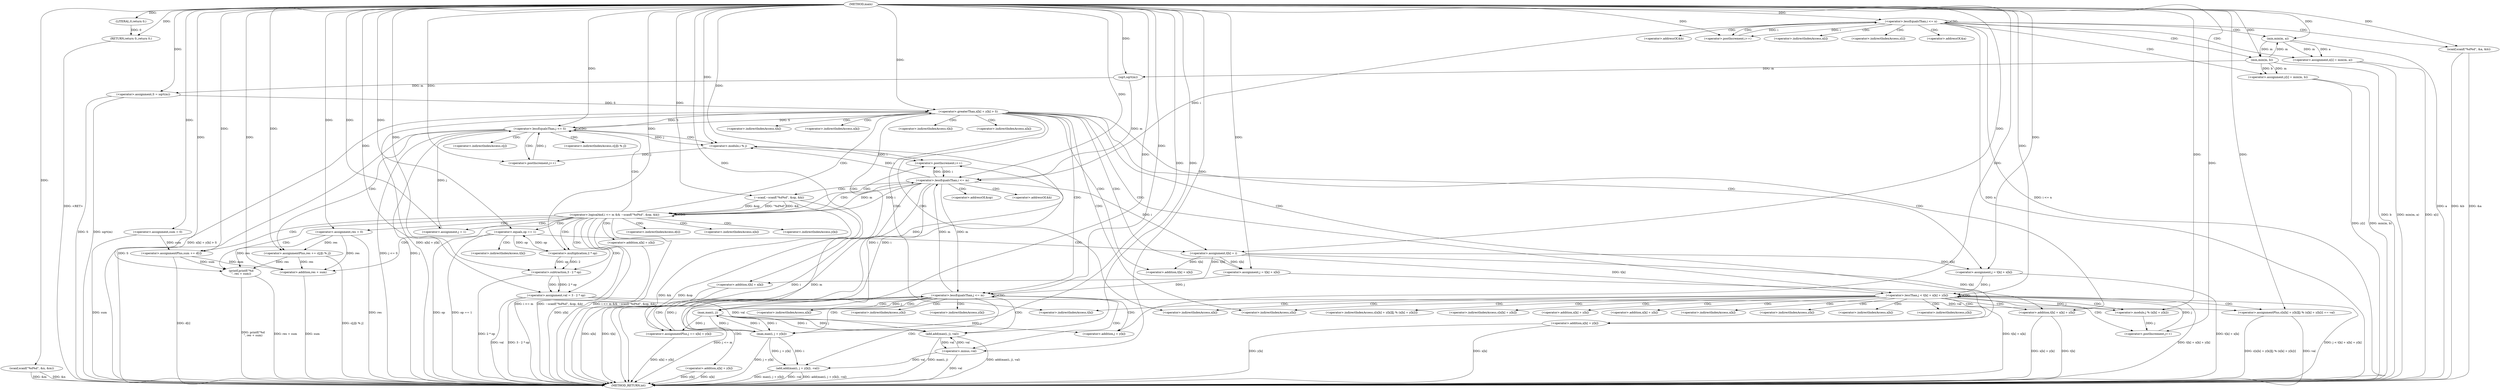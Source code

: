 digraph "main" {  
"1000115" [label = "(METHOD,main)" ]
"1000338" [label = "(METHOD_RETURN,int)" ]
"1000117" [label = "(scanf,scanf(\"%d%d\", &n, &m))" ]
"1000158" [label = "(<operator>.assignment,S = sqrt(m))" ]
"1000163" [label = "(<operator>.assignment,sum = 0)" ]
"1000336" [label = "(RETURN,return 0;,return 0;)" ]
"1000130" [label = "(<operator>.lessEqualsThan,i <= n)" ]
"1000133" [label = "(<operator>.postIncrement,i++)" ]
"1000188" [label = "(<operator>.postIncrement,i++)" ]
"1000337" [label = "(LITERAL,0,return 0;)" ]
"1000136" [label = "(scanf,scanf(\"%d%d\", &a, &b))" ]
"1000160" [label = "(sqrt,sqrt(m))" ]
"1000175" [label = "(<operator>.assignment,res = 0)" ]
"1000178" [label = "(<operator>.logicalAnd,i <= m && ~scanf(\"%d%d\", &op, &k))" ]
"1000192" [label = "(<operator>.assignment,val = 3 - 2 * op)" ]
"1000307" [label = "(<operator>.assignmentPlus,sum += d[i])" ]
"1000331" [label = "(printf,printf(\"%d\n\", res + sum))" ]
"1000143" [label = "(<operator>.assignment,x[i] = min(m, a))" ]
"1000150" [label = "(<operator>.assignment,y[i] = min(m, b))" ]
"1000200" [label = "(<operator>.equals,op == 1)" ]
"1000203" [label = "(<operator>.assignment,t[k] = i)" ]
"1000209" [label = "(<operator>.greaterThan,x[k] + y[k] > S)" ]
"1000314" [label = "(<operator>.assignment,j = 1)" ]
"1000317" [label = "(<operator>.lessEqualsThan,j <= S)" ]
"1000320" [label = "(<operator>.postIncrement,j++)" ]
"1000322" [label = "(<operator>.assignmentPlus,res += c[j][i % j])" ]
"1000179" [label = "(<operator>.lessEqualsThan,i <= m)" ]
"1000182" [label = "(~scanf,~scanf(\"%d%d\", &op, &k))" ]
"1000194" [label = "(<operator>.subtraction,3 - 2 * op)" ]
"1000333" [label = "(<operator>.addition,res + sum)" ]
"1000147" [label = "(min,min(m, a))" ]
"1000154" [label = "(min,min(m, b))" ]
"1000196" [label = "(<operator>.multiplication,2 * op)" ]
"1000210" [label = "(<operator>.addition,x[k] + y[k])" ]
"1000221" [label = "(<operator>.assignment,j = t[k] + x[k])" ]
"1000230" [label = "(<operator>.lessEqualsThan,j <= m)" ]
"1000233" [label = "(<operator>.assignmentPlus,j += x[k] + y[k])" ]
"1000243" [label = "(add,add(max(i, j), val))" ]
"1000248" [label = "(add,add(max(i, j + y[k]), -val))" ]
"1000262" [label = "(<operator>.assignment,j = t[k] + x[k])" ]
"1000271" [label = "(<operator>.lessThan,j < t[k] + x[k] + y[k])" ]
"1000284" [label = "(<operator>.postIncrement,j++)" ]
"1000286" [label = "(<operator>.assignmentPlus,c[x[k] + y[k]][j % (x[k] + y[k])] += val)" ]
"1000328" [label = "(<operator>.modulo,i % j)" ]
"1000223" [label = "(<operator>.addition,t[k] + x[k])" ]
"1000235" [label = "(<operator>.addition,x[k] + y[k])" ]
"1000244" [label = "(max,max(i, j))" ]
"1000249" [label = "(max,max(i, j + y[k]))" ]
"1000256" [label = "(<operator>.minus,-val)" ]
"1000264" [label = "(<operator>.addition,t[k] + x[k])" ]
"1000273" [label = "(<operator>.addition,t[k] + x[k] + y[k])" ]
"1000251" [label = "(<operator>.addition,j + y[k])" ]
"1000277" [label = "(<operator>.addition,x[k] + y[k])" ]
"1000297" [label = "(<operator>.modulo,j % (x[k] + y[k]))" ]
"1000138" [label = "(<operator>.addressOf,&a)" ]
"1000140" [label = "(<operator>.addressOf,&b)" ]
"1000309" [label = "(<operator>.indirectIndexAccess,d[i])" ]
"1000144" [label = "(<operator>.indirectIndexAccess,x[i])" ]
"1000151" [label = "(<operator>.indirectIndexAccess,y[i])" ]
"1000184" [label = "(<operator>.addressOf,&op)" ]
"1000186" [label = "(<operator>.addressOf,&k)" ]
"1000204" [label = "(<operator>.indirectIndexAccess,t[k])" ]
"1000324" [label = "(<operator>.indirectIndexAccess,c[j][i % j])" ]
"1000211" [label = "(<operator>.indirectIndexAccess,x[k])" ]
"1000214" [label = "(<operator>.indirectIndexAccess,y[k])" ]
"1000325" [label = "(<operator>.indirectIndexAccess,c[j])" ]
"1000224" [label = "(<operator>.indirectIndexAccess,t[k])" ]
"1000227" [label = "(<operator>.indirectIndexAccess,x[k])" ]
"1000236" [label = "(<operator>.indirectIndexAccess,x[k])" ]
"1000239" [label = "(<operator>.indirectIndexAccess,y[k])" ]
"1000287" [label = "(<operator>.indirectIndexAccess,c[x[k] + y[k]][j % (x[k] + y[k])])" ]
"1000265" [label = "(<operator>.indirectIndexAccess,t[k])" ]
"1000268" [label = "(<operator>.indirectIndexAccess,x[k])" ]
"1000274" [label = "(<operator>.indirectIndexAccess,t[k])" ]
"1000288" [label = "(<operator>.indirectIndexAccess,c[x[k] + y[k]])" ]
"1000253" [label = "(<operator>.indirectIndexAccess,y[k])" ]
"1000278" [label = "(<operator>.indirectIndexAccess,x[k])" ]
"1000281" [label = "(<operator>.indirectIndexAccess,y[k])" ]
"1000290" [label = "(<operator>.addition,x[k] + y[k])" ]
"1000299" [label = "(<operator>.addition,x[k] + y[k])" ]
"1000291" [label = "(<operator>.indirectIndexAccess,x[k])" ]
"1000294" [label = "(<operator>.indirectIndexAccess,y[k])" ]
"1000300" [label = "(<operator>.indirectIndexAccess,x[k])" ]
"1000303" [label = "(<operator>.indirectIndexAccess,y[k])" ]
  "1000336" -> "1000338"  [ label = "DDG: <RET>"] 
  "1000117" -> "1000338"  [ label = "DDG: &n"] 
  "1000117" -> "1000338"  [ label = "DDG: &m"] 
  "1000130" -> "1000338"  [ label = "DDG: n"] 
  "1000130" -> "1000338"  [ label = "DDG: i <= n"] 
  "1000158" -> "1000338"  [ label = "DDG: S"] 
  "1000158" -> "1000338"  [ label = "DDG: sqrt(m)"] 
  "1000163" -> "1000338"  [ label = "DDG: sum"] 
  "1000175" -> "1000338"  [ label = "DDG: res"] 
  "1000179" -> "1000338"  [ label = "DDG: i"] 
  "1000179" -> "1000338"  [ label = "DDG: m"] 
  "1000178" -> "1000338"  [ label = "DDG: i <= m"] 
  "1000182" -> "1000338"  [ label = "DDG: &op"] 
  "1000182" -> "1000338"  [ label = "DDG: &k"] 
  "1000178" -> "1000338"  [ label = "DDG: ~scanf(\"%d%d\", &op, &k)"] 
  "1000178" -> "1000338"  [ label = "DDG: i <= m && ~scanf(\"%d%d\", &op, &k)"] 
  "1000192" -> "1000338"  [ label = "DDG: val"] 
  "1000194" -> "1000338"  [ label = "DDG: 2 * op"] 
  "1000192" -> "1000338"  [ label = "DDG: 3 - 2 * op"] 
  "1000200" -> "1000338"  [ label = "DDG: op"] 
  "1000200" -> "1000338"  [ label = "DDG: op == 1"] 
  "1000210" -> "1000338"  [ label = "DDG: y[k]"] 
  "1000209" -> "1000338"  [ label = "DDG: x[k] + y[k]"] 
  "1000209" -> "1000338"  [ label = "DDG: x[k] + y[k] > S"] 
  "1000262" -> "1000338"  [ label = "DDG: t[k] + x[k]"] 
  "1000273" -> "1000338"  [ label = "DDG: t[k]"] 
  "1000277" -> "1000338"  [ label = "DDG: x[k]"] 
  "1000277" -> "1000338"  [ label = "DDG: y[k]"] 
  "1000273" -> "1000338"  [ label = "DDG: x[k] + y[k]"] 
  "1000271" -> "1000338"  [ label = "DDG: t[k] + x[k] + y[k]"] 
  "1000271" -> "1000338"  [ label = "DDG: j < t[k] + x[k] + y[k]"] 
  "1000286" -> "1000338"  [ label = "DDG: c[x[k] + y[k]][j % (x[k] + y[k])]"] 
  "1000286" -> "1000338"  [ label = "DDG: val"] 
  "1000223" -> "1000338"  [ label = "DDG: t[k]"] 
  "1000223" -> "1000338"  [ label = "DDG: x[k]"] 
  "1000221" -> "1000338"  [ label = "DDG: t[k] + x[k]"] 
  "1000230" -> "1000338"  [ label = "DDG: j <= m"] 
  "1000307" -> "1000338"  [ label = "DDG: d[i]"] 
  "1000317" -> "1000338"  [ label = "DDG: j"] 
  "1000317" -> "1000338"  [ label = "DDG: S"] 
  "1000317" -> "1000338"  [ label = "DDG: j <= S"] 
  "1000333" -> "1000338"  [ label = "DDG: sum"] 
  "1000331" -> "1000338"  [ label = "DDG: res + sum"] 
  "1000331" -> "1000338"  [ label = "DDG: printf(\"%d\n\", res + sum)"] 
  "1000322" -> "1000338"  [ label = "DDG: c[j][i % j]"] 
  "1000243" -> "1000338"  [ label = "DDG: max(i, j)"] 
  "1000243" -> "1000338"  [ label = "DDG: add(max(i, j), val)"] 
  "1000249" -> "1000338"  [ label = "DDG: j + y[k]"] 
  "1000248" -> "1000338"  [ label = "DDG: max(i, j + y[k])"] 
  "1000256" -> "1000338"  [ label = "DDG: val"] 
  "1000248" -> "1000338"  [ label = "DDG: -val"] 
  "1000248" -> "1000338"  [ label = "DDG: add(max(i, j + y[k]), -val)"] 
  "1000235" -> "1000338"  [ label = "DDG: x[k]"] 
  "1000235" -> "1000338"  [ label = "DDG: y[k]"] 
  "1000233" -> "1000338"  [ label = "DDG: x[k] + y[k]"] 
  "1000136" -> "1000338"  [ label = "DDG: &a"] 
  "1000136" -> "1000338"  [ label = "DDG: &b"] 
  "1000143" -> "1000338"  [ label = "DDG: x[i]"] 
  "1000147" -> "1000338"  [ label = "DDG: a"] 
  "1000143" -> "1000338"  [ label = "DDG: min(m, a)"] 
  "1000150" -> "1000338"  [ label = "DDG: y[i]"] 
  "1000154" -> "1000338"  [ label = "DDG: b"] 
  "1000150" -> "1000338"  [ label = "DDG: min(m, b)"] 
  "1000115" -> "1000117"  [ label = "DDG: "] 
  "1000160" -> "1000158"  [ label = "DDG: m"] 
  "1000115" -> "1000163"  [ label = "DDG: "] 
  "1000337" -> "1000336"  [ label = "DDG: 0"] 
  "1000115" -> "1000336"  [ label = "DDG: "] 
  "1000115" -> "1000158"  [ label = "DDG: "] 
  "1000115" -> "1000337"  [ label = "DDG: "] 
  "1000133" -> "1000130"  [ label = "DDG: i"] 
  "1000115" -> "1000130"  [ label = "DDG: "] 
  "1000130" -> "1000133"  [ label = "DDG: i"] 
  "1000115" -> "1000133"  [ label = "DDG: "] 
  "1000115" -> "1000136"  [ label = "DDG: "] 
  "1000154" -> "1000160"  [ label = "DDG: m"] 
  "1000115" -> "1000160"  [ label = "DDG: "] 
  "1000115" -> "1000175"  [ label = "DDG: "] 
  "1000179" -> "1000188"  [ label = "DDG: i"] 
  "1000328" -> "1000188"  [ label = "DDG: i"] 
  "1000249" -> "1000188"  [ label = "DDG: i"] 
  "1000115" -> "1000188"  [ label = "DDG: "] 
  "1000194" -> "1000192"  [ label = "DDG: 3"] 
  "1000194" -> "1000192"  [ label = "DDG: 2 * op"] 
  "1000147" -> "1000143"  [ label = "DDG: m"] 
  "1000147" -> "1000143"  [ label = "DDG: a"] 
  "1000154" -> "1000150"  [ label = "DDG: m"] 
  "1000154" -> "1000150"  [ label = "DDG: b"] 
  "1000179" -> "1000178"  [ label = "DDG: i"] 
  "1000179" -> "1000178"  [ label = "DDG: m"] 
  "1000182" -> "1000178"  [ label = "DDG: \"%d%d\""] 
  "1000182" -> "1000178"  [ label = "DDG: &k"] 
  "1000182" -> "1000178"  [ label = "DDG: &op"] 
  "1000115" -> "1000192"  [ label = "DDG: "] 
  "1000179" -> "1000203"  [ label = "DDG: i"] 
  "1000115" -> "1000203"  [ label = "DDG: "] 
  "1000163" -> "1000307"  [ label = "DDG: sum"] 
  "1000115" -> "1000307"  [ label = "DDG: "] 
  "1000115" -> "1000314"  [ label = "DDG: "] 
  "1000115" -> "1000331"  [ label = "DDG: "] 
  "1000307" -> "1000331"  [ label = "DDG: sum"] 
  "1000175" -> "1000331"  [ label = "DDG: res"] 
  "1000322" -> "1000331"  [ label = "DDG: res"] 
  "1000130" -> "1000179"  [ label = "DDG: i"] 
  "1000188" -> "1000179"  [ label = "DDG: i"] 
  "1000115" -> "1000179"  [ label = "DDG: "] 
  "1000160" -> "1000179"  [ label = "DDG: m"] 
  "1000230" -> "1000179"  [ label = "DDG: m"] 
  "1000115" -> "1000182"  [ label = "DDG: "] 
  "1000115" -> "1000194"  [ label = "DDG: "] 
  "1000196" -> "1000194"  [ label = "DDG: op"] 
  "1000196" -> "1000194"  [ label = "DDG: 2"] 
  "1000196" -> "1000200"  [ label = "DDG: op"] 
  "1000115" -> "1000200"  [ label = "DDG: "] 
  "1000158" -> "1000209"  [ label = "DDG: S"] 
  "1000317" -> "1000209"  [ label = "DDG: S"] 
  "1000115" -> "1000209"  [ label = "DDG: "] 
  "1000314" -> "1000317"  [ label = "DDG: j"] 
  "1000320" -> "1000317"  [ label = "DDG: j"] 
  "1000115" -> "1000317"  [ label = "DDG: "] 
  "1000209" -> "1000317"  [ label = "DDG: S"] 
  "1000328" -> "1000320"  [ label = "DDG: j"] 
  "1000115" -> "1000320"  [ label = "DDG: "] 
  "1000175" -> "1000322"  [ label = "DDG: res"] 
  "1000115" -> "1000322"  [ label = "DDG: "] 
  "1000175" -> "1000333"  [ label = "DDG: res"] 
  "1000322" -> "1000333"  [ label = "DDG: res"] 
  "1000115" -> "1000333"  [ label = "DDG: "] 
  "1000307" -> "1000333"  [ label = "DDG: sum"] 
  "1000154" -> "1000147"  [ label = "DDG: m"] 
  "1000115" -> "1000147"  [ label = "DDG: "] 
  "1000147" -> "1000154"  [ label = "DDG: m"] 
  "1000115" -> "1000154"  [ label = "DDG: "] 
  "1000115" -> "1000196"  [ label = "DDG: "] 
  "1000200" -> "1000196"  [ label = "DDG: op"] 
  "1000203" -> "1000221"  [ label = "DDG: t[k]"] 
  "1000115" -> "1000221"  [ label = "DDG: "] 
  "1000221" -> "1000230"  [ label = "DDG: j"] 
  "1000233" -> "1000230"  [ label = "DDG: j"] 
  "1000115" -> "1000230"  [ label = "DDG: "] 
  "1000179" -> "1000230"  [ label = "DDG: m"] 
  "1000115" -> "1000233"  [ label = "DDG: "] 
  "1000244" -> "1000233"  [ label = "DDG: j"] 
  "1000203" -> "1000262"  [ label = "DDG: t[k]"] 
  "1000192" -> "1000286"  [ label = "DDG: val"] 
  "1000115" -> "1000286"  [ label = "DDG: "] 
  "1000179" -> "1000328"  [ label = "DDG: i"] 
  "1000249" -> "1000328"  [ label = "DDG: i"] 
  "1000115" -> "1000328"  [ label = "DDG: "] 
  "1000317" -> "1000328"  [ label = "DDG: j"] 
  "1000203" -> "1000223"  [ label = "DDG: t[k]"] 
  "1000244" -> "1000243"  [ label = "DDG: i"] 
  "1000244" -> "1000243"  [ label = "DDG: j"] 
  "1000192" -> "1000243"  [ label = "DDG: val"] 
  "1000256" -> "1000243"  [ label = "DDG: val"] 
  "1000115" -> "1000243"  [ label = "DDG: "] 
  "1000249" -> "1000248"  [ label = "DDG: i"] 
  "1000249" -> "1000248"  [ label = "DDG: j + y[k]"] 
  "1000256" -> "1000248"  [ label = "DDG: val"] 
  "1000115" -> "1000262"  [ label = "DDG: "] 
  "1000262" -> "1000271"  [ label = "DDG: j"] 
  "1000284" -> "1000271"  [ label = "DDG: j"] 
  "1000115" -> "1000271"  [ label = "DDG: "] 
  "1000203" -> "1000271"  [ label = "DDG: t[k]"] 
  "1000297" -> "1000284"  [ label = "DDG: j"] 
  "1000115" -> "1000284"  [ label = "DDG: "] 
  "1000179" -> "1000244"  [ label = "DDG: i"] 
  "1000249" -> "1000244"  [ label = "DDG: i"] 
  "1000115" -> "1000244"  [ label = "DDG: "] 
  "1000230" -> "1000244"  [ label = "DDG: j"] 
  "1000244" -> "1000249"  [ label = "DDG: i"] 
  "1000115" -> "1000249"  [ label = "DDG: "] 
  "1000244" -> "1000249"  [ label = "DDG: j"] 
  "1000243" -> "1000256"  [ label = "DDG: val"] 
  "1000115" -> "1000256"  [ label = "DDG: "] 
  "1000203" -> "1000264"  [ label = "DDG: t[k]"] 
  "1000203" -> "1000273"  [ label = "DDG: t[k]"] 
  "1000244" -> "1000251"  [ label = "DDG: j"] 
  "1000115" -> "1000251"  [ label = "DDG: "] 
  "1000271" -> "1000297"  [ label = "DDG: j"] 
  "1000115" -> "1000297"  [ label = "DDG: "] 
  "1000130" -> "1000150"  [ label = "CDG: "] 
  "1000130" -> "1000133"  [ label = "CDG: "] 
  "1000130" -> "1000144"  [ label = "CDG: "] 
  "1000130" -> "1000154"  [ label = "CDG: "] 
  "1000130" -> "1000151"  [ label = "CDG: "] 
  "1000130" -> "1000130"  [ label = "CDG: "] 
  "1000130" -> "1000138"  [ label = "CDG: "] 
  "1000130" -> "1000136"  [ label = "CDG: "] 
  "1000130" -> "1000143"  [ label = "CDG: "] 
  "1000130" -> "1000147"  [ label = "CDG: "] 
  "1000130" -> "1000140"  [ label = "CDG: "] 
  "1000178" -> "1000200"  [ label = "CDG: "] 
  "1000178" -> "1000211"  [ label = "CDG: "] 
  "1000178" -> "1000210"  [ label = "CDG: "] 
  "1000178" -> "1000188"  [ label = "CDG: "] 
  "1000178" -> "1000214"  [ label = "CDG: "] 
  "1000178" -> "1000314"  [ label = "CDG: "] 
  "1000178" -> "1000175"  [ label = "CDG: "] 
  "1000178" -> "1000179"  [ label = "CDG: "] 
  "1000178" -> "1000194"  [ label = "CDG: "] 
  "1000178" -> "1000192"  [ label = "CDG: "] 
  "1000178" -> "1000333"  [ label = "CDG: "] 
  "1000178" -> "1000307"  [ label = "CDG: "] 
  "1000178" -> "1000196"  [ label = "CDG: "] 
  "1000178" -> "1000309"  [ label = "CDG: "] 
  "1000178" -> "1000178"  [ label = "CDG: "] 
  "1000178" -> "1000331"  [ label = "CDG: "] 
  "1000178" -> "1000209"  [ label = "CDG: "] 
  "1000178" -> "1000317"  [ label = "CDG: "] 
  "1000179" -> "1000182"  [ label = "CDG: "] 
  "1000179" -> "1000186"  [ label = "CDG: "] 
  "1000179" -> "1000184"  [ label = "CDG: "] 
  "1000200" -> "1000204"  [ label = "CDG: "] 
  "1000200" -> "1000203"  [ label = "CDG: "] 
  "1000209" -> "1000221"  [ label = "CDG: "] 
  "1000209" -> "1000268"  [ label = "CDG: "] 
  "1000209" -> "1000227"  [ label = "CDG: "] 
  "1000209" -> "1000274"  [ label = "CDG: "] 
  "1000209" -> "1000277"  [ label = "CDG: "] 
  "1000209" -> "1000281"  [ label = "CDG: "] 
  "1000209" -> "1000224"  [ label = "CDG: "] 
  "1000209" -> "1000273"  [ label = "CDG: "] 
  "1000209" -> "1000265"  [ label = "CDG: "] 
  "1000209" -> "1000230"  [ label = "CDG: "] 
  "1000209" -> "1000262"  [ label = "CDG: "] 
  "1000209" -> "1000271"  [ label = "CDG: "] 
  "1000209" -> "1000278"  [ label = "CDG: "] 
  "1000209" -> "1000264"  [ label = "CDG: "] 
  "1000209" -> "1000223"  [ label = "CDG: "] 
  "1000317" -> "1000320"  [ label = "CDG: "] 
  "1000317" -> "1000324"  [ label = "CDG: "] 
  "1000317" -> "1000328"  [ label = "CDG: "] 
  "1000317" -> "1000325"  [ label = "CDG: "] 
  "1000317" -> "1000317"  [ label = "CDG: "] 
  "1000317" -> "1000322"  [ label = "CDG: "] 
  "1000230" -> "1000233"  [ label = "CDG: "] 
  "1000230" -> "1000243"  [ label = "CDG: "] 
  "1000230" -> "1000244"  [ label = "CDG: "] 
  "1000230" -> "1000251"  [ label = "CDG: "] 
  "1000230" -> "1000236"  [ label = "CDG: "] 
  "1000230" -> "1000235"  [ label = "CDG: "] 
  "1000230" -> "1000248"  [ label = "CDG: "] 
  "1000230" -> "1000239"  [ label = "CDG: "] 
  "1000230" -> "1000230"  [ label = "CDG: "] 
  "1000230" -> "1000253"  [ label = "CDG: "] 
  "1000230" -> "1000249"  [ label = "CDG: "] 
  "1000230" -> "1000256"  [ label = "CDG: "] 
  "1000271" -> "1000294"  [ label = "CDG: "] 
  "1000271" -> "1000291"  [ label = "CDG: "] 
  "1000271" -> "1000274"  [ label = "CDG: "] 
  "1000271" -> "1000277"  [ label = "CDG: "] 
  "1000271" -> "1000281"  [ label = "CDG: "] 
  "1000271" -> "1000284"  [ label = "CDG: "] 
  "1000271" -> "1000300"  [ label = "CDG: "] 
  "1000271" -> "1000273"  [ label = "CDG: "] 
  "1000271" -> "1000288"  [ label = "CDG: "] 
  "1000271" -> "1000303"  [ label = "CDG: "] 
  "1000271" -> "1000286"  [ label = "CDG: "] 
  "1000271" -> "1000297"  [ label = "CDG: "] 
  "1000271" -> "1000290"  [ label = "CDG: "] 
  "1000271" -> "1000299"  [ label = "CDG: "] 
  "1000271" -> "1000271"  [ label = "CDG: "] 
  "1000271" -> "1000278"  [ label = "CDG: "] 
  "1000271" -> "1000287"  [ label = "CDG: "] 
}
